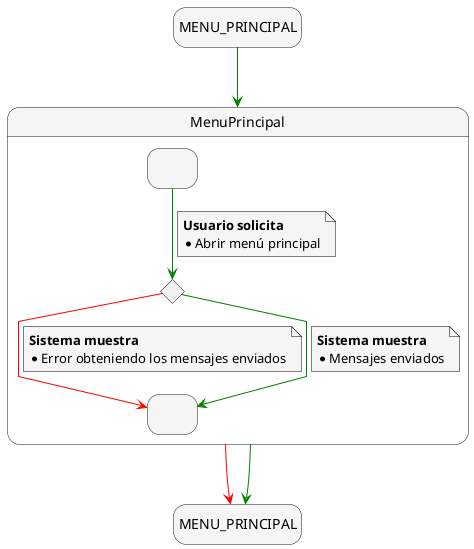 @startuml detalladoAbrirMenuPrincipal
skinparam {
    NoteBackgroundColor #whiteSmoke
    ArrowColor #green
    NoteBorderColor #black
    linetype polyline
}

skinparam state {
    BackgroundColor #whiteSmoke
}

hide empty description

state startState as "MENU_PRINCIPAL"
state endState as "MENU_PRINCIPAL"


startState --> MenuPrincipal

state MenuPrincipal {
    state SolicitudAbrirMenu as " "
    state BuscarMensajesEnviados <<choice>>
    state MostrarMensajesEnviados as " "

    SolicitudAbrirMenu --> BuscarMensajesEnviados
    note on link
        <b>Usuario solicita</b>
        * Abrir menú principal
    end note

    BuscarMensajesEnviados -[#red]-> MostrarMensajesEnviados
    note on link
        <b>Sistema muestra</b>
        * Error obteniendo los mensajes enviados
    end note

    BuscarMensajesEnviados --> MostrarMensajesEnviados
    note on link
        <b>Sistema muestra</b>
        * Mensajes enviados
    end note
}

MenuPrincipal -[#red]-> endState
MenuPrincipal --> endState

@enduml